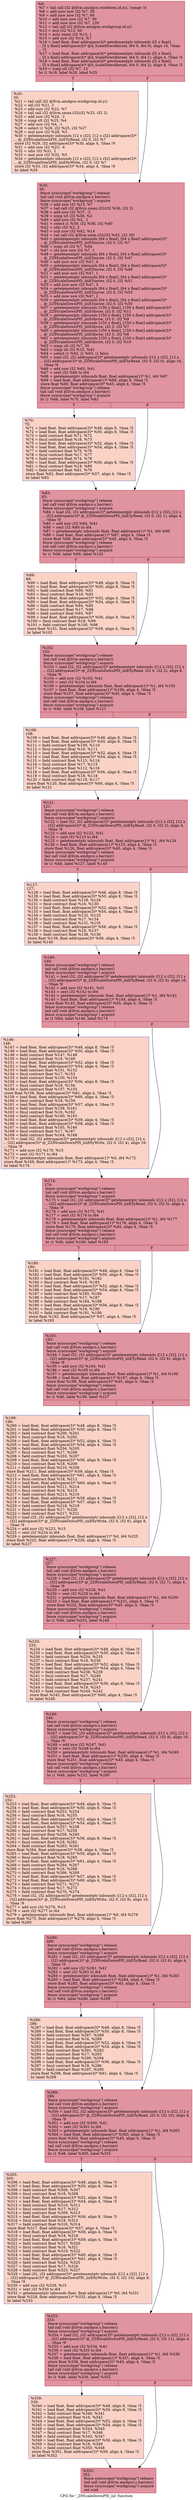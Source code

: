 digraph "CFG for '_Z9ScaleDownPfS_iiii' function" {
	label="CFG for '_Z9ScaleDownPfS_iiii' function";

	Node0x4f1ccd0 [shape=record,color="#b70d28ff", style=filled, fillcolor="#b70d2870",label="{%6:\l  %7 = tail call i32 @llvm.amdgcn.workitem.id.x(), !range !4\l  %8 = add nuw nsw i32 %7, 30\l  %9 = add nuw nsw i32 %7, 60\l  %10 = add nuw nsw i32 %7, 90\l  %11 = add nuw nsw i32 %7, 120\l  %12 = tail call i32 @llvm.amdgcn.workgroup.id.x()\l  %13 = mul i32 %12, 60\l  %14 = ashr exact i32 %13, 1\l  %15 = add nsw i32 %14, %7\l  %16 = load float, float addrspace(4)* getelementptr inbounds ([5 x float],\l... [5 x float] addrspace(4)* @d_ScaleDownKernel, i64 0, i64 0), align 16, !tbaa\l... !5\l  %17 = load float, float addrspace(4)* getelementptr inbounds ([5 x float],\l... [5 x float] addrspace(4)* @d_ScaleDownKernel, i64 0, i64 1), align 4, !tbaa !5\l  %18 = load float, float addrspace(4)* getelementptr inbounds ([5 x float],\l... [5 x float] addrspace(4)* @d_ScaleDownKernel, i64 0, i64 2), align 8, !tbaa !5\l  %19 = icmp ult i32 %7, 12\l  br i1 %19, label %20, label %35\l|{<s0>T|<s1>F}}"];
	Node0x4f1ccd0:s0 -> Node0x4f1ed70;
	Node0x4f1ccd0:s1 -> Node0x4f1edc0;
	Node0x4f1ed70 [shape=record,color="#3d50c3ff", style=filled, fillcolor="#f59c7d70",label="{%20:\l20:                                               \l  %21 = tail call i32 @llvm.amdgcn.workgroup.id.y()\l  %22 = shl i32 %21, 3\l  %23 = add nsw i32 %22, %7\l  %24 = tail call i32 @llvm.smax.i32(i32 %23, i32 2)\l  %25 = add nsw i32 %24, -2\l  %26 = icmp slt i32 %25, %4\l  %27 = add nsw i32 %4, -1\l  %28 = select i1 %26, i32 %25, i32 %27\l  %29 = mul nsw i32 %28, %3\l  %30 = getelementptr inbounds [12 x i32], [12 x i32] addrspace(3)*\l... @_ZZ9ScaleDownPfS_iiiiE5yRead, i32 0, i32 %7\l  store i32 %29, i32 addrspace(3)* %30, align 4, !tbaa !9\l  %31 = add nsw i32 %23, -4\l  %32 = sdiv i32 %31, 2\l  %33 = mul nsw i32 %32, %5\l  %34 = getelementptr inbounds [12 x i32], [12 x i32] addrspace(3)*\l... @_ZZ9ScaleDownPfS_iiiiE6yWrite, i32 0, i32 %7\l  store i32 %33, i32 addrspace(3)* %34, align 4, !tbaa !9\l  br label %35\l}"];
	Node0x4f1ed70 -> Node0x4f1edc0;
	Node0x4f1edc0 [shape=record,color="#b70d28ff", style=filled, fillcolor="#b70d2870",label="{%35:\l35:                                               \l  fence syncscope(\"workgroup\") release\l  tail call void @llvm.amdgcn.s.barrier()\l  fence syncscope(\"workgroup\") acquire\l  %36 = add nsw i32 %13, %7\l  %37 = tail call i32 @llvm.smax.i32(i32 %36, i32 2)\l  %38 = add nsw i32 %37, -2\l  %39 = icmp slt i32 %38, %2\l  %40 = add nsw i32 %2, -1\l  %41 = select i1 %39, i32 %38, i32 %40\l  %42 = sdiv i32 %2, 2\l  %43 = sub nsw i32 %42, %14\l  %44 = tail call i32 @llvm.smin.i32(i32 %43, i32 30)\l  %45 = getelementptr inbounds [64 x float], [64 x float] addrspace(3)*\l... @_ZZ9ScaleDownPfS_iiiiE5inrow, i32 0, i32 %7\l  %46 = icmp slt i32 %7, %44\l  %47 = shl nuw nsw i32 %7, 1\l  %48 = getelementptr inbounds [64 x float], [64 x float] addrspace(3)*\l... @_ZZ9ScaleDownPfS_iiiiE5inrow, i32 0, i32 %47\l  %49 = add nuw nsw i32 %47, 4\l  %50 = getelementptr inbounds [64 x float], [64 x float] addrspace(3)*\l... @_ZZ9ScaleDownPfS_iiiiE5inrow, i32 0, i32 %49\l  %51 = add nuw nsw i32 %47, 1\l  %52 = getelementptr inbounds [64 x float], [64 x float] addrspace(3)*\l... @_ZZ9ScaleDownPfS_iiiiE5inrow, i32 0, i32 %51\l  %53 = add nuw nsw i32 %47, 3\l  %54 = getelementptr inbounds [64 x float], [64 x float] addrspace(3)*\l... @_ZZ9ScaleDownPfS_iiiiE5inrow, i32 0, i32 %53\l  %55 = add nuw nsw i32 %47, 2\l  %56 = getelementptr inbounds [64 x float], [64 x float] addrspace(3)*\l... @_ZZ9ScaleDownPfS_iiiiE5inrow, i32 0, i32 %55\l  %57 = getelementptr inbounds [150 x float], [150 x float] addrspace(3)*\l... @_ZZ9ScaleDownPfS_iiiiE4brow, i32 0, i32 %11\l  %58 = getelementptr inbounds [150 x float], [150 x float] addrspace(3)*\l... @_ZZ9ScaleDownPfS_iiiiE4brow, i32 0, i32 %9\l  %59 = getelementptr inbounds [150 x float], [150 x float] addrspace(3)*\l... @_ZZ9ScaleDownPfS_iiiiE4brow, i32 0, i32 %7\l  %60 = getelementptr inbounds [150 x float], [150 x float] addrspace(3)*\l... @_ZZ9ScaleDownPfS_iiiiE4brow, i32 0, i32 %8\l  %61 = getelementptr inbounds [150 x float], [150 x float] addrspace(3)*\l... @_ZZ9ScaleDownPfS_iiiiE4brow, i32 0, i32 %10\l  %62 = icmp ult i32 %7, 30\l  %63 = icmp slt i32 %15, %42\l  %64 = select i1 %62, i1 %63, i1 false\l  %65 = load i32, i32 addrspace(3)* getelementptr inbounds ([12 x i32], [12 x\l... i32] addrspace(3)* @_ZZ9ScaleDownPfS_iiiiE5yRead, i32 0, i32 0), align 16,\l... !tbaa !9\l  %66 = add nsw i32 %65, %41\l  %67 = sext i32 %66 to i64\l  %68 = getelementptr inbounds float, float addrspace(1)* %1, i64 %67\l  %69 = load float, float addrspace(1)* %68, align 4, !tbaa !5\l  store float %69, float addrspace(3)* %45, align 4, !tbaa !5\l  fence syncscope(\"workgroup\") release\l  tail call void @llvm.amdgcn.s.barrier()\l  fence syncscope(\"workgroup\") acquire\l  br i1 %46, label %70, label %83\l|{<s0>T|<s1>F}}"];
	Node0x4f1edc0:s0 -> Node0x4f224e0;
	Node0x4f1edc0:s1 -> Node0x4f22530;
	Node0x4f224e0 [shape=record,color="#3d50c3ff", style=filled, fillcolor="#f59c7d70",label="{%70:\l70:                                               \l  %71 = load float, float addrspace(3)* %48, align 8, !tbaa !5\l  %72 = load float, float addrspace(3)* %50, align 8, !tbaa !5\l  %73 = fadd contract float %71, %72\l  %74 = fmul contract float %16, %73\l  %75 = load float, float addrspace(3)* %52, align 4, !tbaa !5\l  %76 = load float, float addrspace(3)* %54, align 4, !tbaa !5\l  %77 = fadd contract float %75, %76\l  %78 = fmul contract float %17, %77\l  %79 = fadd contract float %74, %78\l  %80 = load float, float addrspace(3)* %56, align 8, !tbaa !5\l  %81 = fmul contract float %18, %80\l  %82 = fadd contract float %81, %79\l  store float %82, float addrspace(3)* %57, align 4, !tbaa !5\l  br label %83\l}"];
	Node0x4f224e0 -> Node0x4f22530;
	Node0x4f22530 [shape=record,color="#b70d28ff", style=filled, fillcolor="#b70d2870",label="{%83:\l83:                                               \l  fence syncscope(\"workgroup\") release\l  tail call void @llvm.amdgcn.s.barrier()\l  fence syncscope(\"workgroup\") acquire\l  %84 = load i32, i32 addrspace(3)* getelementptr inbounds ([12 x i32], [12 x\l... i32] addrspace(3)* @_ZZ9ScaleDownPfS_iiiiE5yRead, i32 0, i32 1), align 4,\l... !tbaa !9\l  %85 = add nsw i32 %84, %41\l  %86 = sext i32 %85 to i64\l  %87 = getelementptr inbounds float, float addrspace(1)* %1, i64 %86\l  %88 = load float, float addrspace(1)* %87, align 4, !tbaa !5\l  store float %88, float addrspace(3)* %45, align 4, !tbaa !5\l  fence syncscope(\"workgroup\") release\l  tail call void @llvm.amdgcn.s.barrier()\l  fence syncscope(\"workgroup\") acquire\l  br i1 %46, label %89, label %102\l|{<s0>T|<s1>F}}"];
	Node0x4f22530:s0 -> Node0x4f23410;
	Node0x4f22530:s1 -> Node0x4f23460;
	Node0x4f23410 [shape=record,color="#3d50c3ff", style=filled, fillcolor="#f59c7d70",label="{%89:\l89:                                               \l  %90 = load float, float addrspace(3)* %48, align 8, !tbaa !5\l  %91 = load float, float addrspace(3)* %50, align 8, !tbaa !5\l  %92 = fadd contract float %90, %91\l  %93 = fmul contract float %16, %92\l  %94 = load float, float addrspace(3)* %52, align 4, !tbaa !5\l  %95 = load float, float addrspace(3)* %54, align 4, !tbaa !5\l  %96 = fadd contract float %94, %95\l  %97 = fmul contract float %17, %96\l  %98 = fadd contract float %93, %97\l  %99 = load float, float addrspace(3)* %56, align 8, !tbaa !5\l  %100 = fmul contract float %18, %99\l  %101 = fadd contract float %100, %98\l  store float %101, float addrspace(3)* %59, align 4, !tbaa !5\l  br label %102\l}"];
	Node0x4f23410 -> Node0x4f23460;
	Node0x4f23460 [shape=record,color="#b70d28ff", style=filled, fillcolor="#b70d2870",label="{%102:\l102:                                              \l  fence syncscope(\"workgroup\") release\l  tail call void @llvm.amdgcn.s.barrier()\l  fence syncscope(\"workgroup\") acquire\l  %103 = load i32, i32 addrspace(3)* getelementptr inbounds ([12 x i32], [12 x\l... i32] addrspace(3)* @_ZZ9ScaleDownPfS_iiiiE5yRead, i32 0, i32 2), align 8,\l... !tbaa !9\l  %104 = add nsw i32 %103, %41\l  %105 = sext i32 %104 to i64\l  %106 = getelementptr inbounds float, float addrspace(1)* %1, i64 %105\l  %107 = load float, float addrspace(1)* %106, align 4, !tbaa !5\l  store float %107, float addrspace(3)* %45, align 4, !tbaa !5\l  fence syncscope(\"workgroup\") release\l  tail call void @llvm.amdgcn.s.barrier()\l  fence syncscope(\"workgroup\") acquire\l  br i1 %46, label %108, label %121\l|{<s0>T|<s1>F}}"];
	Node0x4f23460:s0 -> Node0x4f24300;
	Node0x4f23460:s1 -> Node0x4f24350;
	Node0x4f24300 [shape=record,color="#3d50c3ff", style=filled, fillcolor="#f59c7d70",label="{%108:\l108:                                              \l  %109 = load float, float addrspace(3)* %48, align 8, !tbaa !5\l  %110 = load float, float addrspace(3)* %50, align 8, !tbaa !5\l  %111 = fadd contract float %109, %110\l  %112 = fmul contract float %16, %111\l  %113 = load float, float addrspace(3)* %52, align 4, !tbaa !5\l  %114 = load float, float addrspace(3)* %54, align 4, !tbaa !5\l  %115 = fadd contract float %113, %114\l  %116 = fmul contract float %17, %115\l  %117 = fadd contract float %112, %116\l  %118 = load float, float addrspace(3)* %56, align 8, !tbaa !5\l  %119 = fmul contract float %18, %118\l  %120 = fadd contract float %119, %117\l  store float %120, float addrspace(3)* %60, align 4, !tbaa !5\l  br label %121\l}"];
	Node0x4f24300 -> Node0x4f24350;
	Node0x4f24350 [shape=record,color="#b70d28ff", style=filled, fillcolor="#b70d2870",label="{%121:\l121:                                              \l  fence syncscope(\"workgroup\") release\l  tail call void @llvm.amdgcn.s.barrier()\l  fence syncscope(\"workgroup\") acquire\l  %122 = load i32, i32 addrspace(3)* getelementptr inbounds ([12 x i32], [12 x\l... i32] addrspace(3)* @_ZZ9ScaleDownPfS_iiiiE5yRead, i32 0, i32 3), align 4,\l... !tbaa !9\l  %123 = add nsw i32 %122, %41\l  %124 = sext i32 %123 to i64\l  %125 = getelementptr inbounds float, float addrspace(1)* %1, i64 %124\l  %126 = load float, float addrspace(1)* %125, align 4, !tbaa !5\l  store float %126, float addrspace(3)* %45, align 4, !tbaa !5\l  fence syncscope(\"workgroup\") release\l  tail call void @llvm.amdgcn.s.barrier()\l  fence syncscope(\"workgroup\") acquire\l  br i1 %46, label %127, label %140\l|{<s0>T|<s1>F}}"];
	Node0x4f24350:s0 -> Node0x4f251f0;
	Node0x4f24350:s1 -> Node0x4f25240;
	Node0x4f251f0 [shape=record,color="#3d50c3ff", style=filled, fillcolor="#f59c7d70",label="{%127:\l127:                                              \l  %128 = load float, float addrspace(3)* %48, align 8, !tbaa !5\l  %129 = load float, float addrspace(3)* %50, align 8, !tbaa !5\l  %130 = fadd contract float %128, %129\l  %131 = fmul contract float %16, %130\l  %132 = load float, float addrspace(3)* %52, align 4, !tbaa !5\l  %133 = load float, float addrspace(3)* %54, align 4, !tbaa !5\l  %134 = fadd contract float %132, %133\l  %135 = fmul contract float %17, %134\l  %136 = fadd contract float %131, %135\l  %137 = load float, float addrspace(3)* %56, align 8, !tbaa !5\l  %138 = fmul contract float %18, %137\l  %139 = fadd contract float %138, %136\l  store float %139, float addrspace(3)* %58, align 4, !tbaa !5\l  br label %140\l}"];
	Node0x4f251f0 -> Node0x4f25240;
	Node0x4f25240 [shape=record,color="#b70d28ff", style=filled, fillcolor="#b70d2870",label="{%140:\l140:                                              \l  fence syncscope(\"workgroup\") release\l  tail call void @llvm.amdgcn.s.barrier()\l  fence syncscope(\"workgroup\") acquire\l  %141 = load i32, i32 addrspace(3)* getelementptr inbounds ([12 x i32], [12 x\l... i32] addrspace(3)* @_ZZ9ScaleDownPfS_iiiiE5yRead, i32 0, i32 4), align 16,\l... !tbaa !9\l  %142 = add nsw i32 %141, %41\l  %143 = sext i32 %142 to i64\l  %144 = getelementptr inbounds float, float addrspace(1)* %1, i64 %143\l  %145 = load float, float addrspace(1)* %144, align 4, !tbaa !5\l  store float %145, float addrspace(3)* %45, align 4, !tbaa !5\l  fence syncscope(\"workgroup\") release\l  tail call void @llvm.amdgcn.s.barrier()\l  fence syncscope(\"workgroup\") acquire\l  br i1 %64, label %146, label %174\l|{<s0>T|<s1>F}}"];
	Node0x4f25240:s0 -> Node0x4f264f0;
	Node0x4f25240:s1 -> Node0x4f26540;
	Node0x4f264f0 [shape=record,color="#3d50c3ff", style=filled, fillcolor="#f59c7d70",label="{%146:\l146:                                              \l  %147 = load float, float addrspace(3)* %48, align 8, !tbaa !5\l  %148 = load float, float addrspace(3)* %50, align 8, !tbaa !5\l  %149 = fadd contract float %147, %148\l  %150 = fmul contract float %16, %149\l  %151 = load float, float addrspace(3)* %52, align 4, !tbaa !5\l  %152 = load float, float addrspace(3)* %54, align 4, !tbaa !5\l  %153 = fadd contract float %151, %152\l  %154 = fmul contract float %17, %153\l  %155 = fadd contract float %150, %154\l  %156 = load float, float addrspace(3)* %56, align 8, !tbaa !5\l  %157 = fmul contract float %18, %156\l  %158 = fadd contract float %157, %155\l  store float %158, float addrspace(3)* %61, align 4, !tbaa !5\l  %159 = load float, float addrspace(3)* %60, align 4, !tbaa !5\l  %160 = fmul contract float %18, %159\l  %161 = load float, float addrspace(3)* %57, align 4, !tbaa !5\l  %162 = fadd contract float %158, %161\l  %163 = fmul contract float %16, %162\l  %164 = fadd contract float %160, %163\l  %165 = load float, float addrspace(3)* %59, align 4, !tbaa !5\l  %166 = load float, float addrspace(3)* %58, align 4, !tbaa !5\l  %167 = fadd contract float %165, %166\l  %168 = fmul contract float %17, %167\l  %169 = fadd contract float %164, %168\l  %170 = load i32, i32 addrspace(3)* getelementptr inbounds ([12 x i32], [12 x\l... i32] addrspace(3)* @_ZZ9ScaleDownPfS_iiiiE6yWrite, i32 0, i32 4), align 16,\l... !tbaa !9\l  %171 = add nsw i32 %170, %15\l  %172 = sext i32 %171 to i64\l  %173 = getelementptr inbounds float, float addrspace(1)* %0, i64 %172\l  store float %169, float addrspace(1)* %173, align 4, !tbaa !5\l  br label %174\l}"];
	Node0x4f264f0 -> Node0x4f26540;
	Node0x4f26540 [shape=record,color="#b70d28ff", style=filled, fillcolor="#b70d2870",label="{%174:\l174:                                              \l  fence syncscope(\"workgroup\") release\l  tail call void @llvm.amdgcn.s.barrier()\l  fence syncscope(\"workgroup\") acquire\l  %175 = load i32, i32 addrspace(3)* getelementptr inbounds ([12 x i32], [12 x\l... i32] addrspace(3)* @_ZZ9ScaleDownPfS_iiiiE5yRead, i32 0, i32 5), align 4,\l... !tbaa !9\l  %176 = add nsw i32 %175, %41\l  %177 = sext i32 %176 to i64\l  %178 = getelementptr inbounds float, float addrspace(1)* %1, i64 %177\l  %179 = load float, float addrspace(1)* %178, align 4, !tbaa !5\l  store float %179, float addrspace(3)* %45, align 4, !tbaa !5\l  fence syncscope(\"workgroup\") release\l  tail call void @llvm.amdgcn.s.barrier()\l  fence syncscope(\"workgroup\") acquire\l  br i1 %46, label %180, label %193\l|{<s0>T|<s1>F}}"];
	Node0x4f26540:s0 -> Node0x4f1d860;
	Node0x4f26540:s1 -> Node0x4f1d8b0;
	Node0x4f1d860 [shape=record,color="#3d50c3ff", style=filled, fillcolor="#f59c7d70",label="{%180:\l180:                                              \l  %181 = load float, float addrspace(3)* %48, align 8, !tbaa !5\l  %182 = load float, float addrspace(3)* %50, align 8, !tbaa !5\l  %183 = fadd contract float %181, %182\l  %184 = fmul contract float %16, %183\l  %185 = load float, float addrspace(3)* %52, align 4, !tbaa !5\l  %186 = load float, float addrspace(3)* %54, align 4, !tbaa !5\l  %187 = fadd contract float %185, %186\l  %188 = fmul contract float %17, %187\l  %189 = fadd contract float %184, %188\l  %190 = load float, float addrspace(3)* %56, align 8, !tbaa !5\l  %191 = fmul contract float %18, %190\l  %192 = fadd contract float %191, %189\l  store float %192, float addrspace(3)* %57, align 4, !tbaa !5\l  br label %193\l}"];
	Node0x4f1d860 -> Node0x4f1d8b0;
	Node0x4f1d8b0 [shape=record,color="#b70d28ff", style=filled, fillcolor="#b70d2870",label="{%193:\l193:                                              \l  fence syncscope(\"workgroup\") release\l  tail call void @llvm.amdgcn.s.barrier()\l  fence syncscope(\"workgroup\") acquire\l  %194 = load i32, i32 addrspace(3)* getelementptr inbounds ([12 x i32], [12 x\l... i32] addrspace(3)* @_ZZ9ScaleDownPfS_iiiiE5yRead, i32 0, i32 6), align 8,\l... !tbaa !9\l  %195 = add nsw i32 %194, %41\l  %196 = sext i32 %195 to i64\l  %197 = getelementptr inbounds float, float addrspace(1)* %1, i64 %196\l  %198 = load float, float addrspace(1)* %197, align 4, !tbaa !5\l  store float %198, float addrspace(3)* %45, align 4, !tbaa !5\l  fence syncscope(\"workgroup\") release\l  tail call void @llvm.amdgcn.s.barrier()\l  fence syncscope(\"workgroup\") acquire\l  br i1 %46, label %199, label %227\l|{<s0>T|<s1>F}}"];
	Node0x4f1d8b0:s0 -> Node0x4f2a070;
	Node0x4f1d8b0:s1 -> Node0x4f2a0c0;
	Node0x4f2a070 [shape=record,color="#3d50c3ff", style=filled, fillcolor="#f59c7d70",label="{%199:\l199:                                              \l  %200 = load float, float addrspace(3)* %48, align 8, !tbaa !5\l  %201 = load float, float addrspace(3)* %50, align 8, !tbaa !5\l  %202 = fadd contract float %200, %201\l  %203 = fmul contract float %16, %202\l  %204 = load float, float addrspace(3)* %52, align 4, !tbaa !5\l  %205 = load float, float addrspace(3)* %54, align 4, !tbaa !5\l  %206 = fadd contract float %204, %205\l  %207 = fmul contract float %17, %206\l  %208 = fadd contract float %203, %207\l  %209 = load float, float addrspace(3)* %56, align 8, !tbaa !5\l  %210 = fmul contract float %18, %209\l  %211 = fadd contract float %210, %208\l  store float %211, float addrspace(3)* %59, align 4, !tbaa !5\l  %212 = load float, float addrspace(3)* %61, align 4, !tbaa !5\l  %213 = fmul contract float %18, %212\l  %214 = load float, float addrspace(3)* %60, align 4, !tbaa !5\l  %215 = fadd contract float %211, %214\l  %216 = fmul contract float %16, %215\l  %217 = fadd contract float %213, %216\l  %218 = load float, float addrspace(3)* %58, align 4, !tbaa !5\l  %219 = load float, float addrspace(3)* %57, align 4, !tbaa !5\l  %220 = fadd contract float %218, %219\l  %221 = fmul contract float %17, %220\l  %222 = fadd contract float %217, %221\l  %223 = load i32, i32 addrspace(3)* getelementptr inbounds ([12 x i32], [12 x\l... i32] addrspace(3)* @_ZZ9ScaleDownPfS_iiiiE6yWrite, i32 0, i32 6), align 8,\l... !tbaa !9\l  %224 = add nsw i32 %223, %15\l  %225 = sext i32 %224 to i64\l  %226 = getelementptr inbounds float, float addrspace(1)* %0, i64 %225\l  store float %222, float addrspace(1)* %226, align 4, !tbaa !5\l  br label %227\l}"];
	Node0x4f2a070 -> Node0x4f2a0c0;
	Node0x4f2a0c0 [shape=record,color="#b70d28ff", style=filled, fillcolor="#b70d2870",label="{%227:\l227:                                              \l  fence syncscope(\"workgroup\") release\l  tail call void @llvm.amdgcn.s.barrier()\l  fence syncscope(\"workgroup\") acquire\l  %228 = load i32, i32 addrspace(3)* getelementptr inbounds ([12 x i32], [12 x\l... i32] addrspace(3)* @_ZZ9ScaleDownPfS_iiiiE5yRead, i32 0, i32 7), align 4,\l... !tbaa !9\l  %229 = add nsw i32 %228, %41\l  %230 = sext i32 %229 to i64\l  %231 = getelementptr inbounds float, float addrspace(1)* %1, i64 %230\l  %232 = load float, float addrspace(1)* %231, align 4, !tbaa !5\l  store float %232, float addrspace(3)* %45, align 4, !tbaa !5\l  fence syncscope(\"workgroup\") release\l  tail call void @llvm.amdgcn.s.barrier()\l  fence syncscope(\"workgroup\") acquire\l  br i1 %46, label %233, label %246\l|{<s0>T|<s1>F}}"];
	Node0x4f2a0c0:s0 -> Node0x4f2b870;
	Node0x4f2a0c0:s1 -> Node0x4f2b8c0;
	Node0x4f2b870 [shape=record,color="#3d50c3ff", style=filled, fillcolor="#f59c7d70",label="{%233:\l233:                                              \l  %234 = load float, float addrspace(3)* %48, align 8, !tbaa !5\l  %235 = load float, float addrspace(3)* %50, align 8, !tbaa !5\l  %236 = fadd contract float %234, %235\l  %237 = fmul contract float %16, %236\l  %238 = load float, float addrspace(3)* %52, align 4, !tbaa !5\l  %239 = load float, float addrspace(3)* %54, align 4, !tbaa !5\l  %240 = fadd contract float %238, %239\l  %241 = fmul contract float %17, %240\l  %242 = fadd contract float %237, %241\l  %243 = load float, float addrspace(3)* %56, align 8, !tbaa !5\l  %244 = fmul contract float %18, %243\l  %245 = fadd contract float %244, %242\l  store float %245, float addrspace(3)* %60, align 4, !tbaa !5\l  br label %246\l}"];
	Node0x4f2b870 -> Node0x4f2b8c0;
	Node0x4f2b8c0 [shape=record,color="#b70d28ff", style=filled, fillcolor="#b70d2870",label="{%246:\l246:                                              \l  fence syncscope(\"workgroup\") release\l  tail call void @llvm.amdgcn.s.barrier()\l  fence syncscope(\"workgroup\") acquire\l  %247 = load i32, i32 addrspace(3)* getelementptr inbounds ([12 x i32], [12 x\l... i32] addrspace(3)* @_ZZ9ScaleDownPfS_iiiiE5yRead, i32 0, i32 8), align 16,\l... !tbaa !9\l  %248 = add nsw i32 %247, %41\l  %249 = sext i32 %248 to i64\l  %250 = getelementptr inbounds float, float addrspace(1)* %1, i64 %249\l  %251 = load float, float addrspace(1)* %250, align 4, !tbaa !5\l  store float %251, float addrspace(3)* %45, align 4, !tbaa !5\l  fence syncscope(\"workgroup\") release\l  tail call void @llvm.amdgcn.s.barrier()\l  fence syncscope(\"workgroup\") acquire\l  br i1 %46, label %252, label %280\l|{<s0>T|<s1>F}}"];
	Node0x4f2b8c0:s0 -> Node0x4f2c790;
	Node0x4f2b8c0:s1 -> Node0x4f2c7e0;
	Node0x4f2c790 [shape=record,color="#3d50c3ff", style=filled, fillcolor="#f59c7d70",label="{%252:\l252:                                              \l  %253 = load float, float addrspace(3)* %48, align 8, !tbaa !5\l  %254 = load float, float addrspace(3)* %50, align 8, !tbaa !5\l  %255 = fadd contract float %253, %254\l  %256 = fmul contract float %16, %255\l  %257 = load float, float addrspace(3)* %52, align 4, !tbaa !5\l  %258 = load float, float addrspace(3)* %54, align 4, !tbaa !5\l  %259 = fadd contract float %257, %258\l  %260 = fmul contract float %17, %259\l  %261 = fadd contract float %256, %260\l  %262 = load float, float addrspace(3)* %56, align 8, !tbaa !5\l  %263 = fmul contract float %18, %262\l  %264 = fadd contract float %263, %261\l  store float %264, float addrspace(3)* %58, align 4, !tbaa !5\l  %265 = load float, float addrspace(3)* %59, align 4, !tbaa !5\l  %266 = fmul contract float %18, %265\l  %267 = load float, float addrspace(3)* %61, align 4, !tbaa !5\l  %268 = fadd contract float %264, %267\l  %269 = fmul contract float %16, %268\l  %270 = fadd contract float %266, %269\l  %271 = load float, float addrspace(3)* %57, align 4, !tbaa !5\l  %272 = load float, float addrspace(3)* %60, align 4, !tbaa !5\l  %273 = fadd contract float %271, %272\l  %274 = fmul contract float %17, %273\l  %275 = fadd contract float %270, %274\l  %276 = load i32, i32 addrspace(3)* getelementptr inbounds ([12 x i32], [12 x\l... i32] addrspace(3)* @_ZZ9ScaleDownPfS_iiiiE6yWrite, i32 0, i32 8), align 16,\l... !tbaa !9\l  %277 = add nsw i32 %276, %15\l  %278 = sext i32 %277 to i64\l  %279 = getelementptr inbounds float, float addrspace(1)* %0, i64 %278\l  store float %275, float addrspace(1)* %279, align 4, !tbaa !5\l  br label %280\l}"];
	Node0x4f2c790 -> Node0x4f2c7e0;
	Node0x4f2c7e0 [shape=record,color="#b70d28ff", style=filled, fillcolor="#b70d2870",label="{%280:\l280:                                              \l  fence syncscope(\"workgroup\") release\l  tail call void @llvm.amdgcn.s.barrier()\l  fence syncscope(\"workgroup\") acquire\l  %281 = load i32, i32 addrspace(3)* getelementptr inbounds ([12 x i32], [12 x\l... i32] addrspace(3)* @_ZZ9ScaleDownPfS_iiiiE5yRead, i32 0, i32 9), align 4,\l... !tbaa !9\l  %282 = add nsw i32 %281, %41\l  %283 = sext i32 %282 to i64\l  %284 = getelementptr inbounds float, float addrspace(1)* %1, i64 %283\l  %285 = load float, float addrspace(1)* %284, align 4, !tbaa !5\l  store float %285, float addrspace(3)* %45, align 4, !tbaa !5\l  fence syncscope(\"workgroup\") release\l  tail call void @llvm.amdgcn.s.barrier()\l  fence syncscope(\"workgroup\") acquire\l  br i1 %64, label %286, label %299\l|{<s0>T|<s1>F}}"];
	Node0x4f2c7e0:s0 -> Node0x4f287f0;
	Node0x4f2c7e0:s1 -> Node0x4f28840;
	Node0x4f287f0 [shape=record,color="#3d50c3ff", style=filled, fillcolor="#f59c7d70",label="{%286:\l286:                                              \l  %287 = load float, float addrspace(3)* %48, align 8, !tbaa !5\l  %288 = load float, float addrspace(3)* %50, align 8, !tbaa !5\l  %289 = fadd contract float %287, %288\l  %290 = fmul contract float %16, %289\l  %291 = load float, float addrspace(3)* %52, align 4, !tbaa !5\l  %292 = load float, float addrspace(3)* %54, align 4, !tbaa !5\l  %293 = fadd contract float %291, %292\l  %294 = fmul contract float %17, %293\l  %295 = fadd contract float %290, %294\l  %296 = load float, float addrspace(3)* %56, align 8, !tbaa !5\l  %297 = fmul contract float %18, %296\l  %298 = fadd contract float %297, %295\l  store float %298, float addrspace(3)* %61, align 4, !tbaa !5\l  br label %299\l}"];
	Node0x4f287f0 -> Node0x4f28840;
	Node0x4f28840 [shape=record,color="#b70d28ff", style=filled, fillcolor="#b70d2870",label="{%299:\l299:                                              \l  fence syncscope(\"workgroup\") release\l  tail call void @llvm.amdgcn.s.barrier()\l  fence syncscope(\"workgroup\") acquire\l  %300 = load i32, i32 addrspace(3)* getelementptr inbounds ([12 x i32], [12 x\l... i32] addrspace(3)* @_ZZ9ScaleDownPfS_iiiiE5yRead, i32 0, i32 10), align 8,\l... !tbaa !9\l  %301 = add nsw i32 %300, %41\l  %302 = sext i32 %301 to i64\l  %303 = getelementptr inbounds float, float addrspace(1)* %1, i64 %302\l  %304 = load float, float addrspace(1)* %303, align 4, !tbaa !5\l  store float %304, float addrspace(3)* %45, align 4, !tbaa !5\l  fence syncscope(\"workgroup\") release\l  tail call void @llvm.amdgcn.s.barrier()\l  fence syncscope(\"workgroup\") acquire\l  br i1 %46, label %305, label %333\l|{<s0>T|<s1>F}}"];
	Node0x4f28840:s0 -> Node0x4f270f0;
	Node0x4f28840:s1 -> Node0x4f27140;
	Node0x4f270f0 [shape=record,color="#3d50c3ff", style=filled, fillcolor="#f59c7d70",label="{%305:\l305:                                              \l  %306 = load float, float addrspace(3)* %48, align 8, !tbaa !5\l  %307 = load float, float addrspace(3)* %50, align 8, !tbaa !5\l  %308 = fadd contract float %306, %307\l  %309 = fmul contract float %16, %308\l  %310 = load float, float addrspace(3)* %52, align 4, !tbaa !5\l  %311 = load float, float addrspace(3)* %54, align 4, !tbaa !5\l  %312 = fadd contract float %310, %311\l  %313 = fmul contract float %17, %312\l  %314 = fadd contract float %309, %313\l  %315 = load float, float addrspace(3)* %56, align 8, !tbaa !5\l  %316 = fmul contract float %18, %315\l  %317 = fadd contract float %316, %314\l  store float %317, float addrspace(3)* %57, align 4, !tbaa !5\l  %318 = load float, float addrspace(3)* %58, align 4, !tbaa !5\l  %319 = fmul contract float %18, %318\l  %320 = load float, float addrspace(3)* %59, align 4, !tbaa !5\l  %321 = fadd contract float %317, %320\l  %322 = fmul contract float %16, %321\l  %323 = fadd contract float %319, %322\l  %324 = load float, float addrspace(3)* %60, align 4, !tbaa !5\l  %325 = load float, float addrspace(3)* %61, align 4, !tbaa !5\l  %326 = fadd contract float %324, %325\l  %327 = fmul contract float %17, %326\l  %328 = fadd contract float %323, %327\l  %329 = load i32, i32 addrspace(3)* getelementptr inbounds ([12 x i32], [12 x\l... i32] addrspace(3)* @_ZZ9ScaleDownPfS_iiiiE6yWrite, i32 0, i32 10), align 8,\l... !tbaa !9\l  %330 = add nsw i32 %329, %15\l  %331 = sext i32 %330 to i64\l  %332 = getelementptr inbounds float, float addrspace(1)* %0, i64 %331\l  store float %328, float addrspace(1)* %332, align 4, !tbaa !5\l  br label %333\l}"];
	Node0x4f270f0 -> Node0x4f27140;
	Node0x4f27140 [shape=record,color="#b70d28ff", style=filled, fillcolor="#b70d2870",label="{%333:\l333:                                              \l  fence syncscope(\"workgroup\") release\l  tail call void @llvm.amdgcn.s.barrier()\l  fence syncscope(\"workgroup\") acquire\l  %334 = load i32, i32 addrspace(3)* getelementptr inbounds ([12 x i32], [12 x\l... i32] addrspace(3)* @_ZZ9ScaleDownPfS_iiiiE5yRead, i32 0, i32 11), align 4,\l... !tbaa !9\l  %335 = add nsw i32 %334, %41\l  %336 = sext i32 %335 to i64\l  %337 = getelementptr inbounds float, float addrspace(1)* %1, i64 %336\l  %338 = load float, float addrspace(1)* %337, align 4, !tbaa !5\l  store float %338, float addrspace(3)* %45, align 4, !tbaa !5\l  fence syncscope(\"workgroup\") release\l  tail call void @llvm.amdgcn.s.barrier()\l  fence syncscope(\"workgroup\") acquire\l  br i1 %46, label %339, label %352\l|{<s0>T|<s1>F}}"];
	Node0x4f27140:s0 -> Node0x4f297c0;
	Node0x4f27140:s1 -> Node0x4f29810;
	Node0x4f297c0 [shape=record,color="#3d50c3ff", style=filled, fillcolor="#f59c7d70",label="{%339:\l339:                                              \l  %340 = load float, float addrspace(3)* %48, align 8, !tbaa !5\l  %341 = load float, float addrspace(3)* %50, align 8, !tbaa !5\l  %342 = fadd contract float %340, %341\l  %343 = fmul contract float %16, %342\l  %344 = load float, float addrspace(3)* %52, align 4, !tbaa !5\l  %345 = load float, float addrspace(3)* %54, align 4, !tbaa !5\l  %346 = fadd contract float %344, %345\l  %347 = fmul contract float %17, %346\l  %348 = fadd contract float %343, %347\l  %349 = load float, float addrspace(3)* %56, align 8, !tbaa !5\l  %350 = fmul contract float %18, %349\l  %351 = fadd contract float %350, %348\l  store float %351, float addrspace(3)* %59, align 4, !tbaa !5\l  br label %352\l}"];
	Node0x4f297c0 -> Node0x4f29810;
	Node0x4f29810 [shape=record,color="#b70d28ff", style=filled, fillcolor="#b70d2870",label="{%352:\l352:                                              \l  fence syncscope(\"workgroup\") release\l  tail call void @llvm.amdgcn.s.barrier()\l  fence syncscope(\"workgroup\") acquire\l  ret void\l}"];
}
